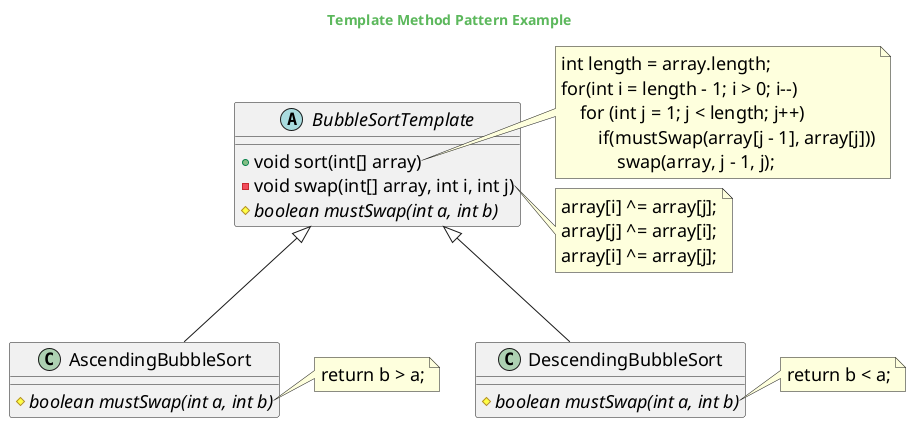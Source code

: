 @startuml

skinparam backgroundcolor transparent
skinparam classFontSize 18
skinparam noteFontSize 18
skinparam arrowFontSize 18
skinparam classAttributeFontSize 18

skinparam titleFontColor #5cb85c

Title Template Method Pattern Example

abstract class BubbleSortTemplate{
    + void sort(int[] array)
    - void swap(int[] array, int i, int j)
    # {abstract} boolean mustSwap(int a, int b)
}

class AscendingBubbleSort extends BubbleSortTemplate{
    # {abstract} boolean mustSwap(int a, int b)
}

class DescendingBubbleSort extends BubbleSortTemplate{
    # {abstract} boolean mustSwap(int a, int b)
}


note right of BubbleSortTemplate::sort
    int length = array.length;
    for(int i = length - 1; i > 0; i--)
        for (int j = 1; j < length; j++)
            if(mustSwap(array[j - 1], array[j]))
                swap(array, j - 1, j);
end note

note right of BubbleSortTemplate::swap
    array[i] ^= array[j];
    array[j] ^= array[i];
    array[i] ^= array[j];
end note

note right of AscendingBubbleSort::mustSwap
    return b > a;
end note

note right of DescendingBubbleSort::mustSwap
    return b < a;
end note

@enduml
